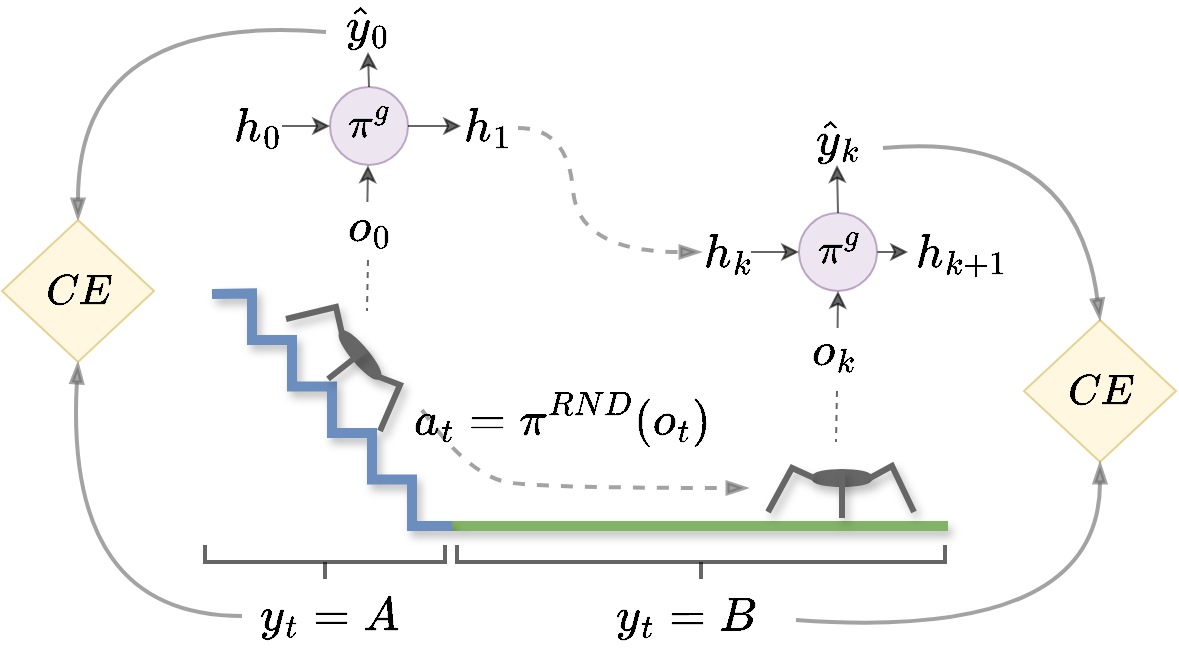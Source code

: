 <mxfile version="12.2.9" type="device" pages="1"><diagram id="Mmda7vu_lEjapvThllTk" name="Page-1"><mxGraphModel dx="1357" dy="897" grid="0" gridSize="10" guides="1" tooltips="1" connect="1" arrows="1" fold="1" page="1" pageScale="1" pageWidth="850" pageHeight="1100" math="1" shadow="0"><root><mxCell id="0"/><mxCell id="1" parent="0"/><mxCell id="NDMRg8uO2KiyZ15q4qDm-1" value="" style="endArrow=none;html=1;strokeWidth=5;fillColor=#d5e8d4;strokeColor=#82b366;shadow=1;" parent="1" edge="1"><mxGeometry width="50" height="50" relative="1" as="geometry"><mxPoint x="340" y="320" as="sourcePoint"/><mxPoint x="588" y="320" as="targetPoint"/></mxGeometry></mxCell><mxCell id="NDMRg8uO2KiyZ15q4qDm-3" value="" style="endArrow=none;html=1;strokeWidth=5;fillColor=#dae8fc;strokeColor=#6c8ebf;rounded=0;shadow=1;" parent="1" edge="1"><mxGeometry width="50" height="50" relative="1" as="geometry"><mxPoint x="220" y="204" as="sourcePoint"/><mxPoint x="340" y="320" as="targetPoint"/><Array as="points"><mxPoint x="220" y="203.721"/><mxPoint x="240" y="203.721"/><mxPoint x="240" y="226.977"/><mxPoint x="260" y="226.977"/><mxPoint x="260" y="250.233"/><mxPoint x="280" y="250.233"/><mxPoint x="280" y="273.488"/><mxPoint x="300" y="273.488"/><mxPoint x="300" y="296.744"/><mxPoint x="320" y="296.744"/><mxPoint x="320" y="320"/></Array></mxGeometry></mxCell><mxCell id="NDMRg8uO2KiyZ15q4qDm-13" value="" style="ellipse;whiteSpace=wrap;html=1;fillColor=#666666;strokeColor=#666666;fontColor=#333333;strokeWidth=3;rotation=0;shadow=1;" parent="1" vertex="1"><mxGeometry x="521" y="293" width="28" height="6" as="geometry"/></mxCell><mxCell id="NDMRg8uO2KiyZ15q4qDm-12" value="" style="endArrow=none;html=1;strokeColor=#666666;strokeWidth=3;fillColor=#f5f5f5;rounded=0;entryX=0;entryY=0.5;entryDx=0;entryDy=0;shadow=1;" parent="1" target="NDMRg8uO2KiyZ15q4qDm-13" edge="1"><mxGeometry width="50" height="50" relative="1" as="geometry"><mxPoint x="498" y="313" as="sourcePoint"/><mxPoint x="520" y="299" as="targetPoint"/><Array as="points"><mxPoint x="510" y="291"/></Array></mxGeometry></mxCell><mxCell id="NDMRg8uO2KiyZ15q4qDm-14" value="" style="endArrow=none;html=1;strokeColor=#666666;strokeWidth=3;fillColor=#f5f5f5;rounded=0;shadow=1;" parent="1" edge="1"><mxGeometry width="50" height="50" relative="1" as="geometry"><mxPoint x="535" y="316" as="sourcePoint"/><mxPoint x="535" y="301" as="targetPoint"/><Array as="points"><mxPoint x="535" y="292"/></Array></mxGeometry></mxCell><mxCell id="NDMRg8uO2KiyZ15q4qDm-15" value="" style="endArrow=none;html=1;strokeColor=#666666;strokeWidth=3;fillColor=#f5f5f5;entryX=1;entryY=0.5;entryDx=0;entryDy=0;rounded=0;shadow=1;" parent="1" target="NDMRg8uO2KiyZ15q4qDm-13" edge="1"><mxGeometry width="50" height="50" relative="1" as="geometry"><mxPoint x="571" y="313" as="sourcePoint"/><mxPoint x="536" y="309" as="targetPoint"/><Array as="points"><mxPoint x="560" y="290"/></Array></mxGeometry></mxCell><mxCell id="NDMRg8uO2KiyZ15q4qDm-59" value="" style="strokeWidth=2;html=1;shape=mxgraph.flowchart.annotation_2;align=left;labelPosition=right;pointerEvents=1;shadow=0;glass=1;fillColor=#666666;gradientColor=none;opacity=60;rotation=-90;" parent="1" vertex="1"><mxGeometry x="268" y="278" width="17" height="120" as="geometry"/></mxCell><mxCell id="NDMRg8uO2KiyZ15q4qDm-60" value="" style="strokeWidth=2;html=1;shape=mxgraph.flowchart.annotation_2;align=left;labelPosition=right;pointerEvents=1;shadow=0;glass=1;fillColor=#666666;gradientColor=none;opacity=60;rotation=-90;" parent="1" vertex="1"><mxGeometry x="456" y="216" width="17" height="244" as="geometry"/></mxCell><mxCell id="NDMRg8uO2KiyZ15q4qDm-61" value="" style="endArrow=none;dashed=1;html=1;shadow=0;strokeColor=#000000;strokeWidth=1;opacity=60;" parent="1" edge="1"><mxGeometry width="50" height="50" relative="1" as="geometry"><mxPoint x="298" y="187" as="sourcePoint"/><mxPoint x="297.5" y="212.5" as="targetPoint"/></mxGeometry></mxCell><mxCell id="NDMRg8uO2KiyZ15q4qDm-64" value="" style="group;rotation=5;" parent="1" vertex="1" connectable="0"><mxGeometry x="280" y="212.5" width="36" height="35" as="geometry"/></mxCell><mxCell id="NDMRg8uO2KiyZ15q4qDm-4" value="" style="endArrow=none;html=1;strokeColor=#666666;strokeWidth=3;fillColor=#f5f5f5;rounded=0;entryX=0;entryY=0.5;entryDx=0;entryDy=0;shadow=1;" parent="NDMRg8uO2KiyZ15q4qDm-64" target="NDMRg8uO2KiyZ15q4qDm-5" edge="1"><mxGeometry width="50" height="50" relative="1" as="geometry"><mxPoint x="-23" y="4" as="sourcePoint"/><mxPoint x="2" y="12" as="targetPoint"/><Array as="points"><mxPoint x="2" y="-2"/></Array></mxGeometry></mxCell><mxCell id="NDMRg8uO2KiyZ15q4qDm-5" value="" style="ellipse;whiteSpace=wrap;html=1;fillColor=#666666;strokeColor=#666666;fontColor=#333333;strokeWidth=3;rotation=50;gradientColor=none;shadow=1;" parent="NDMRg8uO2KiyZ15q4qDm-64" vertex="1"><mxGeometry y="19" width="28" height="6" as="geometry"/></mxCell><mxCell id="NDMRg8uO2KiyZ15q4qDm-7" value="" style="endArrow=none;html=1;strokeColor=#666666;strokeWidth=3;fillColor=#f5f5f5;rounded=0;shadow=1;" parent="NDMRg8uO2KiyZ15q4qDm-64" edge="1"><mxGeometry width="50" height="50" relative="1" as="geometry"><mxPoint x="-2" y="34" as="sourcePoint"/><mxPoint x="10" y="24" as="targetPoint"/><Array as="points"><mxPoint x="17" y="19"/></Array></mxGeometry></mxCell><mxCell id="NDMRg8uO2KiyZ15q4qDm-9" value="" style="endArrow=none;html=1;strokeColor=#666666;strokeWidth=3;fillColor=#f5f5f5;entryX=1;entryY=0.5;entryDx=0;entryDy=0;rounded=0;shadow=1;" parent="NDMRg8uO2KiyZ15q4qDm-64" target="NDMRg8uO2KiyZ15q4qDm-5" edge="1"><mxGeometry width="50" height="50" relative="1" as="geometry"><mxPoint x="24" y="60" as="sourcePoint"/><mxPoint x="5" y="31" as="targetPoint"/><Array as="points"><mxPoint x="34" y="37"/></Array></mxGeometry></mxCell><mxCell id="NDMRg8uO2KiyZ15q4qDm-67" value="&lt;font style=&quot;font-size: 20px&quot;&gt;`o_0`&lt;/font&gt;" style="text;html=1;strokeColor=none;fillColor=none;align=center;verticalAlign=middle;whiteSpace=wrap;rounded=0;shadow=0;glass=1;opacity=60;strokeWidth=5;" parent="1" vertex="1"><mxGeometry x="278.5" y="157" width="40" height="26" as="geometry"/></mxCell><mxCell id="NDMRg8uO2KiyZ15q4qDm-68" value="&lt;font style=&quot;font-size: 18px&quot;&gt;`\pi^g`&lt;/font&gt;" style="ellipse;whiteSpace=wrap;html=1;aspect=fixed;shadow=0;glass=1;strokeWidth=1;fillColor=#e1d5e7;opacity=60;strokeColor=#9673a6;" parent="1" vertex="1"><mxGeometry x="279" y="100.5" width="39" height="39" as="geometry"/></mxCell><mxCell id="NDMRg8uO2KiyZ15q4qDm-71" style="edgeStyle=orthogonalEdgeStyle;rounded=0;orthogonalLoop=1;jettySize=auto;html=1;exitX=1;exitY=0.5;exitDx=0;exitDy=0;shadow=0;strokeColor=#000000;strokeWidth=1;opacity=60;entryX=0;entryY=0.5;entryDx=0;entryDy=0;" parent="1" source="NDMRg8uO2KiyZ15q4qDm-70" target="NDMRg8uO2KiyZ15q4qDm-68" edge="1"><mxGeometry relative="1" as="geometry"><mxPoint x="275" y="110" as="targetPoint"/><Array as="points"><mxPoint x="255" y="120"/><mxPoint x="255" y="120"/></Array></mxGeometry></mxCell><mxCell id="NDMRg8uO2KiyZ15q4qDm-70" value="&lt;font style=&quot;font-size: 20px&quot;&gt;`h_0`&lt;/font&gt;" style="text;html=1;strokeColor=none;fillColor=none;align=center;verticalAlign=middle;whiteSpace=wrap;rounded=0;shadow=0;glass=1;opacity=60;strokeWidth=5;" parent="1" vertex="1"><mxGeometry x="230" y="107" width="26" height="26" as="geometry"/></mxCell><mxCell id="NDMRg8uO2KiyZ15q4qDm-72" value="&lt;font style=&quot;font-size: 20px&quot;&gt;`h_1`&lt;/font&gt;" style="text;html=1;strokeColor=none;fillColor=none;align=center;verticalAlign=middle;whiteSpace=wrap;rounded=0;shadow=0;glass=1;opacity=60;strokeWidth=5;" parent="1" vertex="1"><mxGeometry x="344.5" y="107" width="26" height="26" as="geometry"/></mxCell><mxCell id="NDMRg8uO2KiyZ15q4qDm-73" style="edgeStyle=orthogonalEdgeStyle;rounded=0;orthogonalLoop=1;jettySize=auto;html=1;exitX=1;exitY=0.5;exitDx=0;exitDy=0;entryX=0;entryY=0.5;entryDx=0;entryDy=0;shadow=0;strokeColor=#000000;strokeWidth=1;opacity=60;" parent="1" source="NDMRg8uO2KiyZ15q4qDm-68" target="NDMRg8uO2KiyZ15q4qDm-72" edge="1"><mxGeometry relative="1" as="geometry"/></mxCell><mxCell id="NDMRg8uO2KiyZ15q4qDm-77" value="&lt;font style=&quot;font-size: 20px&quot;&gt;`\hat{y}_0`&lt;/font&gt;" style="text;html=1;strokeColor=none;fillColor=none;align=center;verticalAlign=middle;whiteSpace=wrap;rounded=0;shadow=0;glass=1;opacity=60;strokeWidth=5;" parent="1" vertex="1"><mxGeometry x="285" y="57" width="26" height="26" as="geometry"/></mxCell><mxCell id="NDMRg8uO2KiyZ15q4qDm-80" style="edgeStyle=orthogonalEdgeStyle;rounded=0;orthogonalLoop=1;jettySize=auto;html=1;exitX=0.5;exitY=0;exitDx=0;exitDy=0;entryX=0.5;entryY=1;entryDx=0;entryDy=0;shadow=0;strokeColor=#000000;strokeWidth=1;opacity=60;" parent="1" source="NDMRg8uO2KiyZ15q4qDm-68" target="NDMRg8uO2KiyZ15q4qDm-77" edge="1"><mxGeometry relative="1" as="geometry"/></mxCell><mxCell id="NDMRg8uO2KiyZ15q4qDm-93" value="&lt;font style=&quot;font-size: 20px&quot;&gt;`y_t = A`&lt;/font&gt;" style="text;html=1;strokeColor=none;fillColor=none;align=center;verticalAlign=middle;whiteSpace=wrap;rounded=0;shadow=0;glass=1;opacity=60;strokeWidth=5;" parent="1" vertex="1"><mxGeometry x="253" y="352" width="51" height="26" as="geometry"/></mxCell><mxCell id="NDMRg8uO2KiyZ15q4qDm-94" value="&lt;font style=&quot;font-size: 20px&quot;&gt;`y_t = B`&lt;/font&gt;" style="text;html=1;strokeColor=none;fillColor=none;align=center;verticalAlign=middle;whiteSpace=wrap;rounded=0;shadow=0;glass=1;opacity=60;strokeWidth=5;" parent="1" vertex="1"><mxGeometry x="430.5" y="352" width="51" height="26" as="geometry"/></mxCell><mxCell id="NDMRg8uO2KiyZ15q4qDm-105" value="" style="endArrow=none;dashed=1;html=1;shadow=0;strokeColor=#000000;strokeWidth=1;opacity=60;" parent="1" edge="1"><mxGeometry width="50" height="50" relative="1" as="geometry"><mxPoint x="532.5" y="252.5" as="sourcePoint"/><mxPoint x="532" y="278" as="targetPoint"/></mxGeometry></mxCell><mxCell id="NDMRg8uO2KiyZ15q4qDm-106" value="&lt;font style=&quot;font-size: 20px&quot;&gt;`o_k`&lt;/font&gt;" style="text;html=1;strokeColor=none;fillColor=none;align=center;verticalAlign=middle;whiteSpace=wrap;rounded=0;shadow=0;glass=1;opacity=60;strokeWidth=5;" parent="1" vertex="1"><mxGeometry x="511" y="218.5" width="40" height="26" as="geometry"/></mxCell><mxCell id="NDMRg8uO2KiyZ15q4qDm-107" value="" style="endArrow=none;html=1;shadow=0;strokeColor=#666666;strokeWidth=2;opacity=60;curved=1;exitX=0.5;exitY=1;exitDx=0;exitDy=0;endFill=0;startArrow=blockThin;startFill=1;fillColor=#f5f5f5;" parent="1" source="NDMRg8uO2KiyZ15q4qDm-109" edge="1"><mxGeometry width="50" height="50" relative="1" as="geometry"><mxPoint x="112" y="246" as="sourcePoint"/><mxPoint x="235" y="365" as="targetPoint"/><Array as="points"><mxPoint x="146" y="365"/></Array></mxGeometry></mxCell><mxCell id="NDMRg8uO2KiyZ15q4qDm-108" value="" style="endArrow=none;html=1;shadow=0;strokeColor=#666666;strokeWidth=2;opacity=60;curved=1;exitX=0.5;exitY=0;exitDx=0;exitDy=0;startArrow=blockThin;startFill=1;fillColor=#f5f5f5;" parent="1" source="NDMRg8uO2KiyZ15q4qDm-109" edge="1"><mxGeometry width="50" height="50" relative="1" as="geometry"><mxPoint x="111" y="137" as="sourcePoint"/><mxPoint x="277" y="73" as="targetPoint"/><Array as="points"><mxPoint x="153" y="63"/></Array></mxGeometry></mxCell><mxCell id="NDMRg8uO2KiyZ15q4qDm-109" value="&lt;font style=&quot;font-size: 18px&quot;&gt;&lt;b&gt;`CE`&lt;/b&gt;&lt;/font&gt;" style="rhombus;whiteSpace=wrap;html=1;shadow=0;glass=1;strokeWidth=1;fillColor=#fff2cc;opacity=60;strokeColor=#d6b656;" parent="1" vertex="1"><mxGeometry x="115" y="167" width="76" height="71" as="geometry"/></mxCell><mxCell id="NDMRg8uO2KiyZ15q4qDm-119" style="edgeStyle=orthogonalEdgeStyle;curved=1;orthogonalLoop=1;jettySize=auto;html=1;exitX=1;exitY=0.5;exitDx=0;exitDy=0;shadow=0;strokeColor=#000000;strokeWidth=1;opacity=60;" parent="1" source="NDMRg8uO2KiyZ15q4qDm-111" edge="1"><mxGeometry relative="1" as="geometry"><mxPoint x="568" y="183.167" as="targetPoint"/></mxGeometry></mxCell><mxCell id="NDMRg8uO2KiyZ15q4qDm-111" value="&lt;font style=&quot;font-size: 18px&quot;&gt;`\pi^g`&lt;/font&gt;" style="ellipse;whiteSpace=wrap;html=1;aspect=fixed;shadow=0;glass=1;strokeWidth=1;fillColor=#e1d5e7;opacity=60;strokeColor=#9673a6;" parent="1" vertex="1"><mxGeometry x="513.5" y="163.5" width="39" height="39" as="geometry"/></mxCell><mxCell id="NDMRg8uO2KiyZ15q4qDm-112" style="edgeStyle=orthogonalEdgeStyle;rounded=0;orthogonalLoop=1;jettySize=auto;html=1;exitX=0.5;exitY=0;exitDx=0;exitDy=0;entryX=0.5;entryY=1;entryDx=0;entryDy=0;shadow=0;strokeColor=#000000;strokeWidth=1;opacity=60;" parent="1" target="NDMRg8uO2KiyZ15q4qDm-111" edge="1"><mxGeometry relative="1" as="geometry"><mxPoint x="532.776" y="219.828" as="sourcePoint"/><Array as="points"><mxPoint x="532.5" y="221"/></Array></mxGeometry></mxCell><mxCell id="NDMRg8uO2KiyZ15q4qDm-113" style="edgeStyle=orthogonalEdgeStyle;rounded=0;orthogonalLoop=1;jettySize=auto;html=1;exitX=1;exitY=0.5;exitDx=0;exitDy=0;shadow=0;strokeColor=#000000;strokeWidth=1;opacity=60;entryX=0;entryY=0.5;entryDx=0;entryDy=0;" parent="1" source="NDMRg8uO2KiyZ15q4qDm-114" target="NDMRg8uO2KiyZ15q4qDm-111" edge="1"><mxGeometry relative="1" as="geometry"><mxPoint x="509.5" y="173" as="targetPoint"/><Array as="points"><mxPoint x="489.5" y="183"/><mxPoint x="489.5" y="183"/></Array></mxGeometry></mxCell><mxCell id="NDMRg8uO2KiyZ15q4qDm-114" value="&lt;font style=&quot;font-size: 20px&quot;&gt;`h_k`&lt;/font&gt;" style="text;html=1;strokeColor=none;fillColor=none;align=center;verticalAlign=middle;whiteSpace=wrap;rounded=0;shadow=0;glass=1;opacity=60;strokeWidth=5;" parent="1" vertex="1"><mxGeometry x="464.5" y="170" width="26" height="26" as="geometry"/></mxCell><mxCell id="NDMRg8uO2KiyZ15q4qDm-115" value="&lt;font style=&quot;font-size: 20px&quot;&gt;`h_{k+1}`&lt;/font&gt;" style="text;html=1;strokeColor=none;fillColor=none;align=center;verticalAlign=middle;whiteSpace=wrap;rounded=0;shadow=0;glass=1;opacity=60;strokeWidth=5;" parent="1" vertex="1"><mxGeometry x="582" y="170" width="26" height="26" as="geometry"/></mxCell><mxCell id="NDMRg8uO2KiyZ15q4qDm-117" value="&lt;font style=&quot;font-size: 20px&quot;&gt;`\hat{y}_k`&lt;/font&gt;" style="text;html=1;strokeColor=none;fillColor=none;align=center;verticalAlign=middle;whiteSpace=wrap;rounded=0;shadow=0;glass=1;opacity=60;strokeWidth=5;" parent="1" vertex="1"><mxGeometry x="519.5" y="113.5" width="26" height="26" as="geometry"/></mxCell><mxCell id="NDMRg8uO2KiyZ15q4qDm-118" style="edgeStyle=orthogonalEdgeStyle;rounded=0;orthogonalLoop=1;jettySize=auto;html=1;exitX=0.5;exitY=0;exitDx=0;exitDy=0;entryX=0.5;entryY=1;entryDx=0;entryDy=0;shadow=0;strokeColor=#000000;strokeWidth=1;opacity=60;" parent="1" source="NDMRg8uO2KiyZ15q4qDm-111" target="NDMRg8uO2KiyZ15q4qDm-117" edge="1"><mxGeometry relative="1" as="geometry"/></mxCell><mxCell id="NDMRg8uO2KiyZ15q4qDm-122" value="" style="endArrow=blockThin;dashed=1;html=1;shadow=0;strokeColor=#666666;strokeWidth=2;opacity=60;curved=1;startArrow=none;startFill=0;endFill=1;entryX=0;entryY=0.5;entryDx=0;entryDy=0;fillColor=#f5f5f5;" parent="1" target="NDMRg8uO2KiyZ15q4qDm-114" edge="1"><mxGeometry width="50" height="50" relative="1" as="geometry"><mxPoint x="373" y="121" as="sourcePoint"/><mxPoint x="417" y="180" as="targetPoint"/><Array as="points"><mxPoint x="398" y="121"/><mxPoint x="403" y="183"/></Array></mxGeometry></mxCell><mxCell id="NDMRg8uO2KiyZ15q4qDm-125" value="&lt;font style=&quot;font-size: 18px&quot;&gt;&lt;b&gt;`CE`&lt;/b&gt;&lt;/font&gt;" style="rhombus;whiteSpace=wrap;html=1;shadow=0;glass=1;strokeWidth=1;fillColor=#fff2cc;opacity=60;strokeColor=#d6b656;" parent="1" vertex="1"><mxGeometry x="626" y="217" width="76" height="71" as="geometry"/></mxCell><mxCell id="NDMRg8uO2KiyZ15q4qDm-126" value="" style="endArrow=none;html=1;shadow=0;strokeColor=#666666;strokeWidth=2;opacity=60;curved=1;exitX=0.5;exitY=0;exitDx=0;exitDy=0;startArrow=blockThin;startFill=1;fillColor=#f5f5f5;" parent="1" source="NDMRg8uO2KiyZ15q4qDm-125" edge="1"><mxGeometry width="50" height="50" relative="1" as="geometry"><mxPoint x="698.5" y="187.5" as="sourcePoint"/><mxPoint x="555.5" y="131" as="targetPoint"/><Array as="points"><mxPoint x="652" y="122"/></Array></mxGeometry></mxCell><mxCell id="NDMRg8uO2KiyZ15q4qDm-127" value="" style="endArrow=none;html=1;shadow=0;strokeColor=#666666;strokeWidth=2;opacity=60;curved=1;exitX=0.5;exitY=1;exitDx=0;exitDy=0;endFill=0;startArrow=blockThin;startFill=1;fillColor=#f5f5f5;" parent="1" source="NDMRg8uO2KiyZ15q4qDm-125" edge="1"><mxGeometry width="50" height="50" relative="1" as="geometry"><mxPoint x="699.5" y="296.5" as="sourcePoint"/><mxPoint x="512" y="367" as="targetPoint"/><Array as="points"><mxPoint x="664" y="378"/></Array></mxGeometry></mxCell><mxCell id="NDMRg8uO2KiyZ15q4qDm-129" value="" style="endArrow=blockThin;dashed=1;html=1;shadow=0;strokeColor=#666666;strokeWidth=2;opacity=60;curved=1;startArrow=none;startFill=0;endFill=1;fillColor=#f5f5f5;" parent="1" edge="1"><mxGeometry width="50" height="50" relative="1" as="geometry"><mxPoint x="325" y="262" as="sourcePoint"/><mxPoint x="488" y="301" as="targetPoint"/><Array as="points"><mxPoint x="349" y="296"/><mxPoint x="391" y="301"/></Array></mxGeometry></mxCell><mxCell id="NDMRg8uO2KiyZ15q4qDm-131" value="&lt;font style=&quot;font-size: 20px&quot;&gt;`a_t = \pi^{RND}(o_t)`&lt;/font&gt;" style="text;html=1;strokeColor=none;fillColor=none;align=center;verticalAlign=middle;whiteSpace=wrap;rounded=0;shadow=0;glass=1;opacity=60;strokeWidth=5;" parent="1" vertex="1"><mxGeometry x="351" y="252.5" width="88" height="26" as="geometry"/></mxCell><mxCell id="H3Gbfe8PEtEhy7dgKwQg-4" style="edgeStyle=orthogonalEdgeStyle;rounded=0;orthogonalLoop=1;jettySize=auto;html=1;exitX=0.5;exitY=0;exitDx=0;exitDy=0;entryX=0.5;entryY=1;entryDx=0;entryDy=0;shadow=0;strokeColor=#000000;strokeWidth=1;opacity=60;" edge="1" parent="1"><mxGeometry relative="1" as="geometry"><mxPoint x="297.667" y="156.667" as="sourcePoint"/><Array as="points"><mxPoint x="297.5" y="158"/></Array><mxPoint x="298" y="139.667" as="targetPoint"/></mxGeometry></mxCell></root></mxGraphModel></diagram></mxfile>